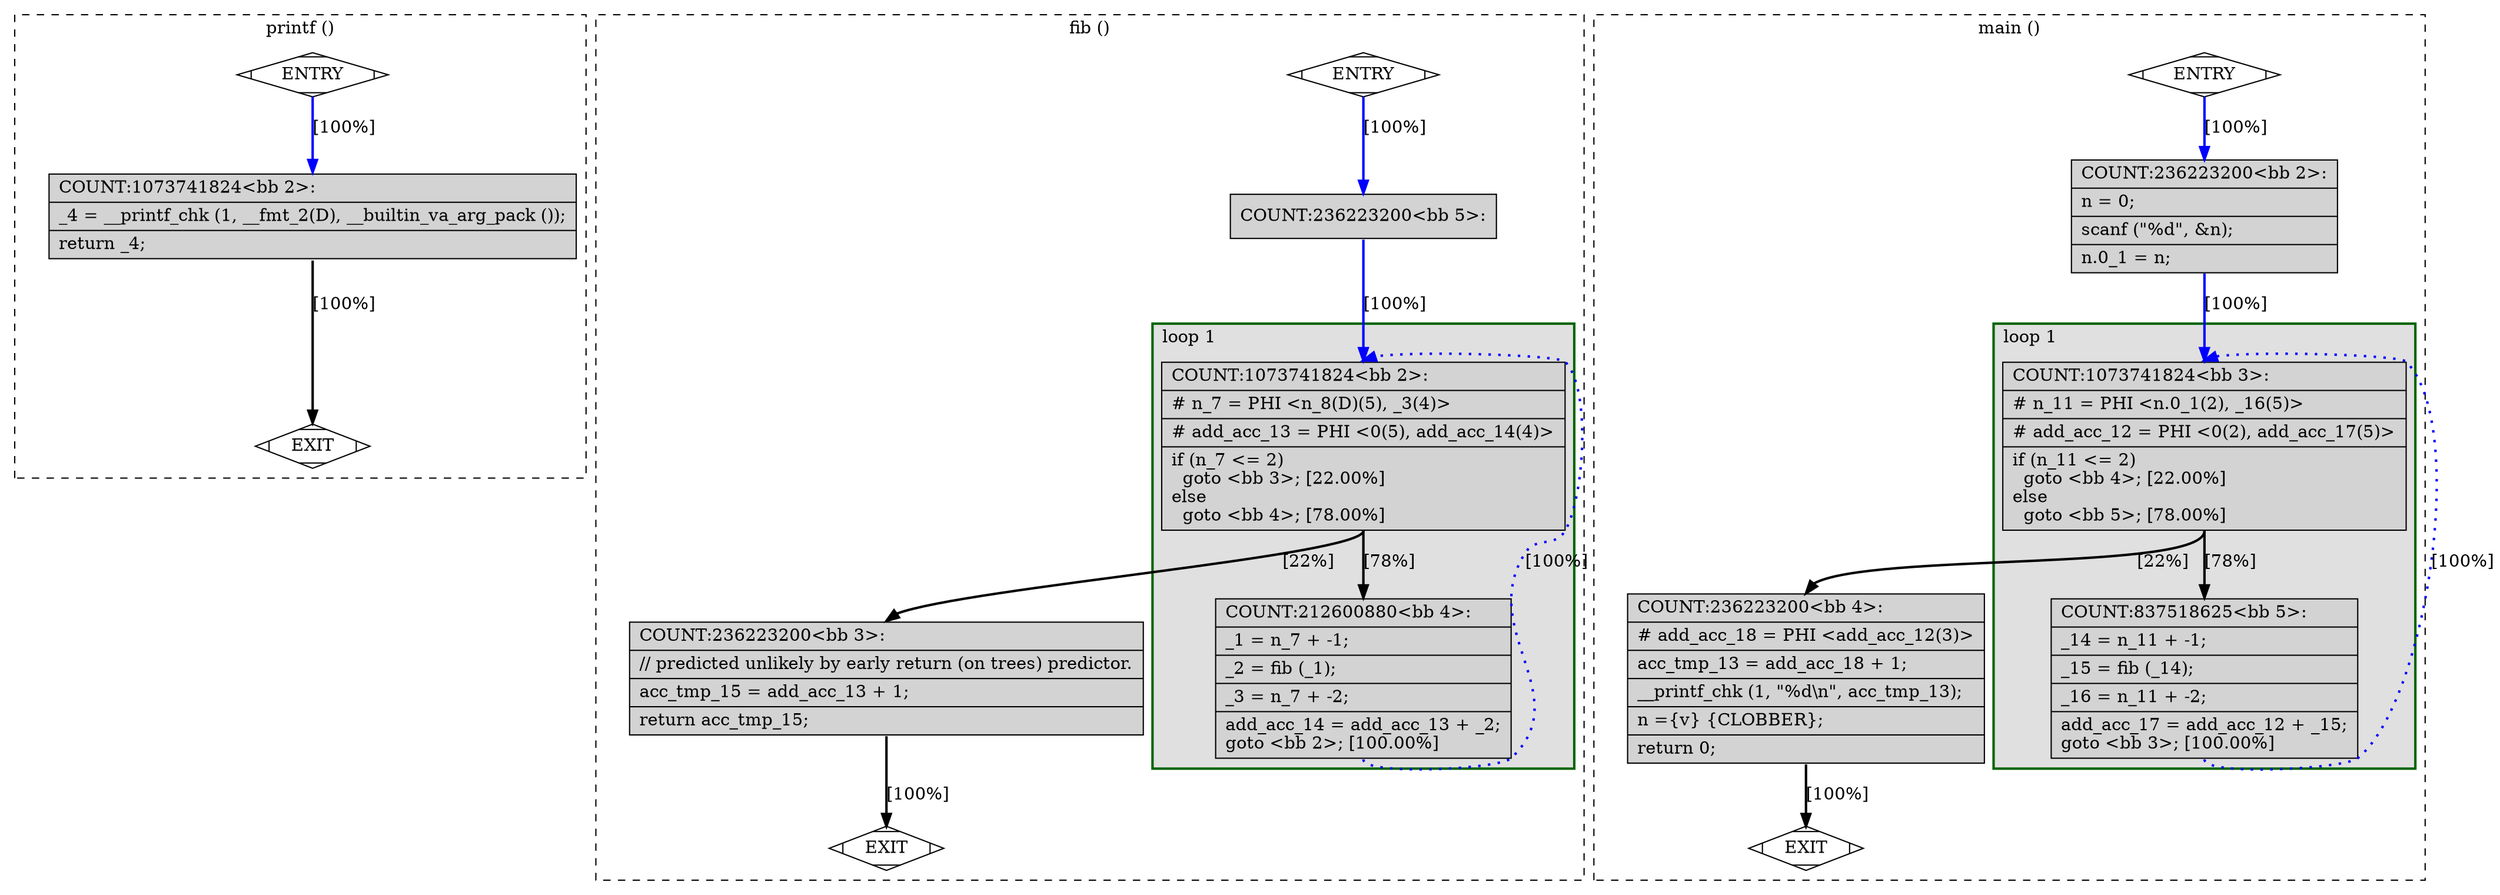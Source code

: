 digraph "a-fib_1.c.048t.profile_estimate" {
overlap=false;
subgraph "cluster_printf" {
	style="dashed";
	color="black";
	label="printf ()";
	fn_15_basic_block_0 [shape=Mdiamond,style=filled,fillcolor=white,label="ENTRY"];

	fn_15_basic_block_1 [shape=Mdiamond,style=filled,fillcolor=white,label="EXIT"];

	fn_15_basic_block_2 [shape=record,style=filled,fillcolor=lightgrey,label="{COUNT:1073741824\<bb\ 2\>:\l\
|_4\ =\ __printf_chk\ (1,\ __fmt_2(D),\ __builtin_va_arg_pack\ ());\l\
|return\ _4;\l\
}"];

	fn_15_basic_block_0:s -> fn_15_basic_block_2:n [style="solid,bold",color=blue,weight=100,constraint=true,label="[100%]"];
	fn_15_basic_block_2:s -> fn_15_basic_block_1:n [style="solid,bold",color=black,weight=10,constraint=true,label="[100%]"];
	fn_15_basic_block_0:s -> fn_15_basic_block_1:n [style="invis",constraint=true];
}
subgraph "cluster_fib" {
	style="dashed";
	color="black";
	label="fib ()";
	subgraph cluster_40_1 {
	style="filled";
	color="darkgreen";
	fillcolor="grey88";
	label="loop 1";
	labeljust=l;
	penwidth=2;
	fn_40_basic_block_2 [shape=record,style=filled,fillcolor=lightgrey,label="{COUNT:1073741824\<bb\ 2\>:\l\
|#\ n_7\ =\ PHI\ \<n_8(D)(5),\ _3(4)\>\l\
|#\ add_acc_13\ =\ PHI\ \<0(5),\ add_acc_14(4)\>\l\
|if\ (n_7\ \<=\ 2)\l\
\ \ goto\ \<bb\ 3\>;\ [22.00%]\l\
else\l\
\ \ goto\ \<bb\ 4\>;\ [78.00%]\l\
}"];

	fn_40_basic_block_4 [shape=record,style=filled,fillcolor=lightgrey,label="{COUNT:212600880\<bb\ 4\>:\l\
|_1\ =\ n_7\ +\ -1;\l\
|_2\ =\ fib\ (_1);\l\
|_3\ =\ n_7\ +\ -2;\l\
|add_acc_14\ =\ add_acc_13\ +\ _2;\l\
goto\ \<bb\ 2\>;\ [100.00%]\l\
}"];

	}
	fn_40_basic_block_0 [shape=Mdiamond,style=filled,fillcolor=white,label="ENTRY"];

	fn_40_basic_block_1 [shape=Mdiamond,style=filled,fillcolor=white,label="EXIT"];

	fn_40_basic_block_5 [shape=record,style=filled,fillcolor=lightgrey,label="{COUNT:236223200\<bb\ 5\>:\l\
}"];

	fn_40_basic_block_3 [shape=record,style=filled,fillcolor=lightgrey,label="{COUNT:236223200\<bb\ 3\>:\l\
|//\ predicted\ unlikely\ by\ early\ return\ (on\ trees)\ predictor.\l\
|acc_tmp_15\ =\ add_acc_13\ +\ 1;\l\
|return\ acc_tmp_15;\l\
}"];

	fn_40_basic_block_0:s -> fn_40_basic_block_5:n [style="solid,bold",color=blue,weight=100,constraint=true,label="[100%]"];
	fn_40_basic_block_5:s -> fn_40_basic_block_2:n [style="solid,bold",color=blue,weight=100,constraint=true,label="[100%]"];
	fn_40_basic_block_2:s -> fn_40_basic_block_3:n [style="solid,bold",color=black,weight=10,constraint=true,label="[22%]"];
	fn_40_basic_block_2:s -> fn_40_basic_block_4:n [style="solid,bold",color=black,weight=10,constraint=true,label="[78%]"];
	fn_40_basic_block_3:s -> fn_40_basic_block_1:n [style="solid,bold",color=black,weight=10,constraint=true,label="[100%]"];
	fn_40_basic_block_4:s -> fn_40_basic_block_2:n [style="dotted,bold",color=blue,weight=10,constraint=false,label="[100%]"];
	fn_40_basic_block_0:s -> fn_40_basic_block_1:n [style="invis",constraint=true];
}
subgraph "cluster_main" {
	style="dashed";
	color="black";
	label="main ()";
	subgraph cluster_39_1 {
	style="filled";
	color="darkgreen";
	fillcolor="grey88";
	label="loop 1";
	labeljust=l;
	penwidth=2;
	fn_39_basic_block_3 [shape=record,style=filled,fillcolor=lightgrey,label="{COUNT:1073741824\<bb\ 3\>:\l\
|#\ n_11\ =\ PHI\ \<n.0_1(2),\ _16(5)\>\l\
|#\ add_acc_12\ =\ PHI\ \<0(2),\ add_acc_17(5)\>\l\
|if\ (n_11\ \<=\ 2)\l\
\ \ goto\ \<bb\ 4\>;\ [22.00%]\l\
else\l\
\ \ goto\ \<bb\ 5\>;\ [78.00%]\l\
}"];

	fn_39_basic_block_5 [shape=record,style=filled,fillcolor=lightgrey,label="{COUNT:837518625\<bb\ 5\>:\l\
|_14\ =\ n_11\ +\ -1;\l\
|_15\ =\ fib\ (_14);\l\
|_16\ =\ n_11\ +\ -2;\l\
|add_acc_17\ =\ add_acc_12\ +\ _15;\l\
goto\ \<bb\ 3\>;\ [100.00%]\l\
}"];

	}
	fn_39_basic_block_0 [shape=Mdiamond,style=filled,fillcolor=white,label="ENTRY"];

	fn_39_basic_block_1 [shape=Mdiamond,style=filled,fillcolor=white,label="EXIT"];

	fn_39_basic_block_2 [shape=record,style=filled,fillcolor=lightgrey,label="{COUNT:236223200\<bb\ 2\>:\l\
|n\ =\ 0;\l\
|scanf\ (\"%d\",\ &n);\l\
|n.0_1\ =\ n;\l\
}"];

	fn_39_basic_block_4 [shape=record,style=filled,fillcolor=lightgrey,label="{COUNT:236223200\<bb\ 4\>:\l\
|#\ add_acc_18\ =\ PHI\ \<add_acc_12(3)\>\l\
|acc_tmp_13\ =\ add_acc_18\ +\ 1;\l\
|__printf_chk\ (1,\ \"%d\\n\",\ acc_tmp_13);\l\
|n\ =\{v\}\ \{CLOBBER\};\l\
|return\ 0;\l\
}"];

	fn_39_basic_block_0:s -> fn_39_basic_block_2:n [style="solid,bold",color=blue,weight=100,constraint=true,label="[100%]"];
	fn_39_basic_block_2:s -> fn_39_basic_block_3:n [style="solid,bold",color=blue,weight=100,constraint=true,label="[100%]"];
	fn_39_basic_block_3:s -> fn_39_basic_block_4:n [style="solid,bold",color=black,weight=10,constraint=true,label="[22%]"];
	fn_39_basic_block_3:s -> fn_39_basic_block_5:n [style="solid,bold",color=black,weight=10,constraint=true,label="[78%]"];
	fn_39_basic_block_4:s -> fn_39_basic_block_1:n [style="solid,bold",color=black,weight=10,constraint=true,label="[100%]"];
	fn_39_basic_block_5:s -> fn_39_basic_block_3:n [style="dotted,bold",color=blue,weight=10,constraint=false,label="[100%]"];
	fn_39_basic_block_0:s -> fn_39_basic_block_1:n [style="invis",constraint=true];
}
}
